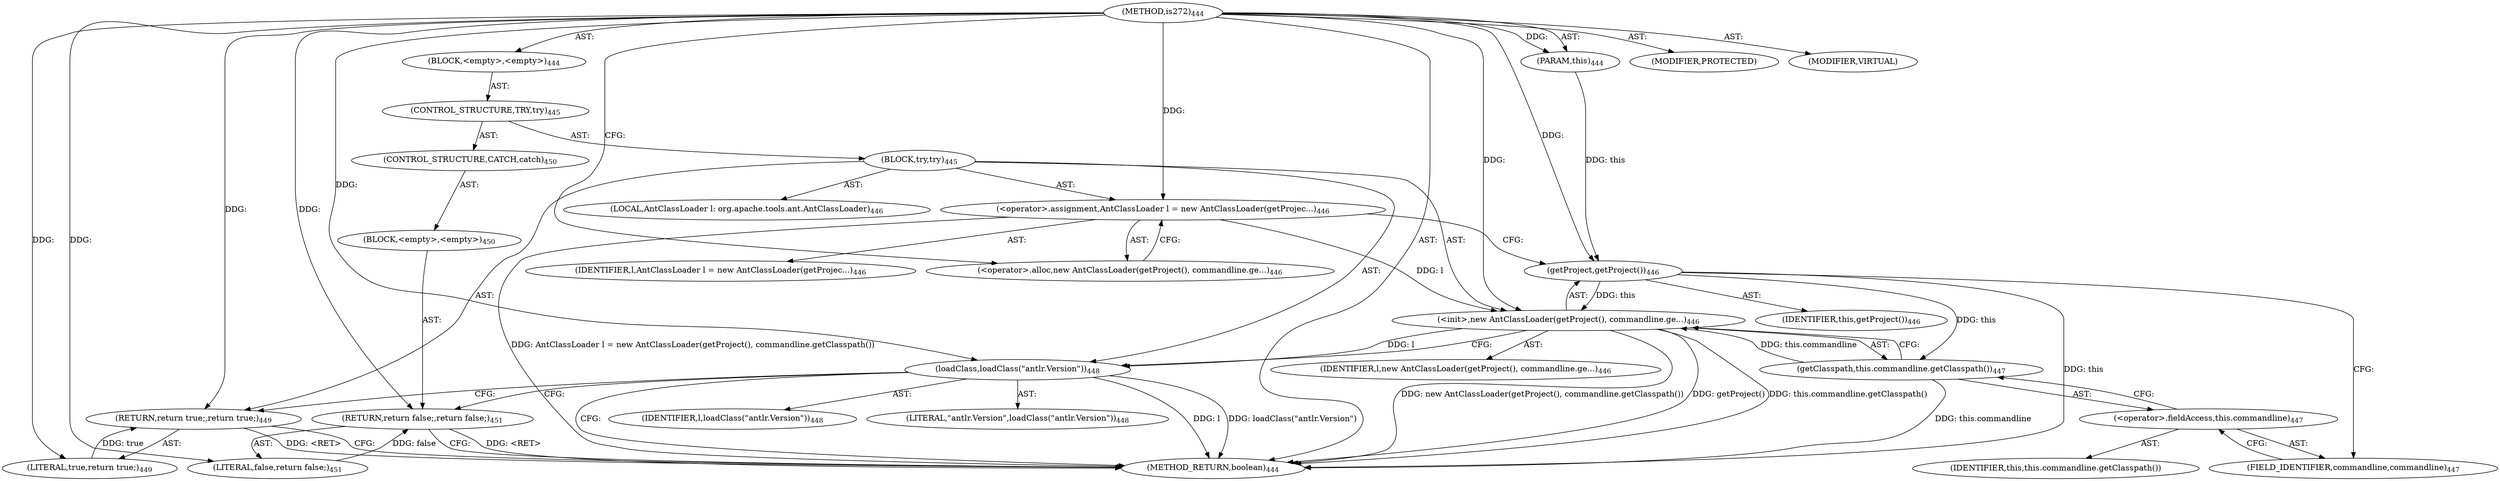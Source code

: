 digraph "is272" {  
"111669149719" [label = <(METHOD,is272)<SUB>444</SUB>> ]
"115964117005" [label = <(PARAM,this)<SUB>444</SUB>> ]
"25769803850" [label = <(BLOCK,&lt;empty&gt;,&lt;empty&gt;)<SUB>444</SUB>> ]
"47244640295" [label = <(CONTROL_STRUCTURE,TRY,try)<SUB>445</SUB>> ]
"25769803851" [label = <(BLOCK,try,try)<SUB>445</SUB>> ]
"94489280538" [label = <(LOCAL,AntClassLoader l: org.apache.tools.ant.AntClassLoader)<SUB>446</SUB>> ]
"30064771374" [label = <(&lt;operator&gt;.assignment,AntClassLoader l = new AntClassLoader(getProjec...)<SUB>446</SUB>> ]
"68719476959" [label = <(IDENTIFIER,l,AntClassLoader l = new AntClassLoader(getProjec...)<SUB>446</SUB>> ]
"30064771375" [label = <(&lt;operator&gt;.alloc,new AntClassLoader(getProject(), commandline.ge...)<SUB>446</SUB>> ]
"30064771376" [label = <(&lt;init&gt;,new AntClassLoader(getProject(), commandline.ge...)<SUB>446</SUB>> ]
"68719476960" [label = <(IDENTIFIER,l,new AntClassLoader(getProject(), commandline.ge...)<SUB>446</SUB>> ]
"30064771377" [label = <(getProject,getProject())<SUB>446</SUB>> ]
"68719476767" [label = <(IDENTIFIER,this,getProject())<SUB>446</SUB>> ]
"30064771378" [label = <(getClasspath,this.commandline.getClasspath())<SUB>447</SUB>> ]
"30064771379" [label = <(&lt;operator&gt;.fieldAccess,this.commandline)<SUB>447</SUB>> ]
"68719476961" [label = <(IDENTIFIER,this,this.commandline.getClasspath())> ]
"55834574926" [label = <(FIELD_IDENTIFIER,commandline,commandline)<SUB>447</SUB>> ]
"30064771380" [label = <(loadClass,loadClass(&quot;antlr.Version&quot;))<SUB>448</SUB>> ]
"68719476962" [label = <(IDENTIFIER,l,loadClass(&quot;antlr.Version&quot;))<SUB>448</SUB>> ]
"90194313272" [label = <(LITERAL,&quot;antlr.Version&quot;,loadClass(&quot;antlr.Version&quot;))<SUB>448</SUB>> ]
"146028888068" [label = <(RETURN,return true;,return true;)<SUB>449</SUB>> ]
"90194313273" [label = <(LITERAL,true,return true;)<SUB>449</SUB>> ]
"47244640296" [label = <(CONTROL_STRUCTURE,CATCH,catch)<SUB>450</SUB>> ]
"25769803852" [label = <(BLOCK,&lt;empty&gt;,&lt;empty&gt;)<SUB>450</SUB>> ]
"146028888069" [label = <(RETURN,return false;,return false;)<SUB>451</SUB>> ]
"90194313274" [label = <(LITERAL,false,return false;)<SUB>451</SUB>> ]
"133143986236" [label = <(MODIFIER,PROTECTED)> ]
"133143986237" [label = <(MODIFIER,VIRTUAL)> ]
"128849018903" [label = <(METHOD_RETURN,boolean)<SUB>444</SUB>> ]
  "111669149719" -> "115964117005"  [ label = "AST: "] 
  "111669149719" -> "25769803850"  [ label = "AST: "] 
  "111669149719" -> "133143986236"  [ label = "AST: "] 
  "111669149719" -> "133143986237"  [ label = "AST: "] 
  "111669149719" -> "128849018903"  [ label = "AST: "] 
  "25769803850" -> "47244640295"  [ label = "AST: "] 
  "47244640295" -> "25769803851"  [ label = "AST: "] 
  "47244640295" -> "47244640296"  [ label = "AST: "] 
  "25769803851" -> "94489280538"  [ label = "AST: "] 
  "25769803851" -> "30064771374"  [ label = "AST: "] 
  "25769803851" -> "30064771376"  [ label = "AST: "] 
  "25769803851" -> "30064771380"  [ label = "AST: "] 
  "25769803851" -> "146028888068"  [ label = "AST: "] 
  "30064771374" -> "68719476959"  [ label = "AST: "] 
  "30064771374" -> "30064771375"  [ label = "AST: "] 
  "30064771376" -> "68719476960"  [ label = "AST: "] 
  "30064771376" -> "30064771377"  [ label = "AST: "] 
  "30064771376" -> "30064771378"  [ label = "AST: "] 
  "30064771377" -> "68719476767"  [ label = "AST: "] 
  "30064771378" -> "30064771379"  [ label = "AST: "] 
  "30064771379" -> "68719476961"  [ label = "AST: "] 
  "30064771379" -> "55834574926"  [ label = "AST: "] 
  "30064771380" -> "68719476962"  [ label = "AST: "] 
  "30064771380" -> "90194313272"  [ label = "AST: "] 
  "146028888068" -> "90194313273"  [ label = "AST: "] 
  "47244640296" -> "25769803852"  [ label = "AST: "] 
  "25769803852" -> "146028888069"  [ label = "AST: "] 
  "146028888069" -> "90194313274"  [ label = "AST: "] 
  "30064771374" -> "30064771377"  [ label = "CFG: "] 
  "30064771376" -> "30064771380"  [ label = "CFG: "] 
  "30064771380" -> "146028888068"  [ label = "CFG: "] 
  "30064771380" -> "128849018903"  [ label = "CFG: "] 
  "30064771380" -> "146028888069"  [ label = "CFG: "] 
  "146028888068" -> "128849018903"  [ label = "CFG: "] 
  "30064771375" -> "30064771374"  [ label = "CFG: "] 
  "30064771377" -> "55834574926"  [ label = "CFG: "] 
  "30064771378" -> "30064771376"  [ label = "CFG: "] 
  "146028888069" -> "128849018903"  [ label = "CFG: "] 
  "30064771379" -> "30064771378"  [ label = "CFG: "] 
  "55834574926" -> "30064771379"  [ label = "CFG: "] 
  "111669149719" -> "30064771375"  [ label = "CFG: "] 
  "146028888069" -> "128849018903"  [ label = "DDG: &lt;RET&gt;"] 
  "146028888068" -> "128849018903"  [ label = "DDG: &lt;RET&gt;"] 
  "30064771374" -> "128849018903"  [ label = "DDG: AntClassLoader l = new AntClassLoader(getProject(), commandline.getClasspath())"] 
  "30064771377" -> "128849018903"  [ label = "DDG: this"] 
  "30064771376" -> "128849018903"  [ label = "DDG: getProject()"] 
  "30064771378" -> "128849018903"  [ label = "DDG: this.commandline"] 
  "30064771376" -> "128849018903"  [ label = "DDG: this.commandline.getClasspath()"] 
  "30064771376" -> "128849018903"  [ label = "DDG: new AntClassLoader(getProject(), commandline.getClasspath())"] 
  "30064771380" -> "128849018903"  [ label = "DDG: l"] 
  "30064771380" -> "128849018903"  [ label = "DDG: loadClass(&quot;antlr.Version&quot;)"] 
  "111669149719" -> "115964117005"  [ label = "DDG: "] 
  "111669149719" -> "30064771374"  [ label = "DDG: "] 
  "90194313273" -> "146028888068"  [ label = "DDG: true"] 
  "111669149719" -> "146028888068"  [ label = "DDG: "] 
  "30064771374" -> "30064771376"  [ label = "DDG: l"] 
  "111669149719" -> "30064771376"  [ label = "DDG: "] 
  "30064771377" -> "30064771376"  [ label = "DDG: this"] 
  "30064771378" -> "30064771376"  [ label = "DDG: this.commandline"] 
  "30064771376" -> "30064771380"  [ label = "DDG: l"] 
  "111669149719" -> "30064771380"  [ label = "DDG: "] 
  "111669149719" -> "90194313273"  [ label = "DDG: "] 
  "90194313274" -> "146028888069"  [ label = "DDG: false"] 
  "111669149719" -> "146028888069"  [ label = "DDG: "] 
  "115964117005" -> "30064771377"  [ label = "DDG: this"] 
  "111669149719" -> "30064771377"  [ label = "DDG: "] 
  "30064771377" -> "30064771378"  [ label = "DDG: this"] 
  "111669149719" -> "90194313274"  [ label = "DDG: "] 
}
